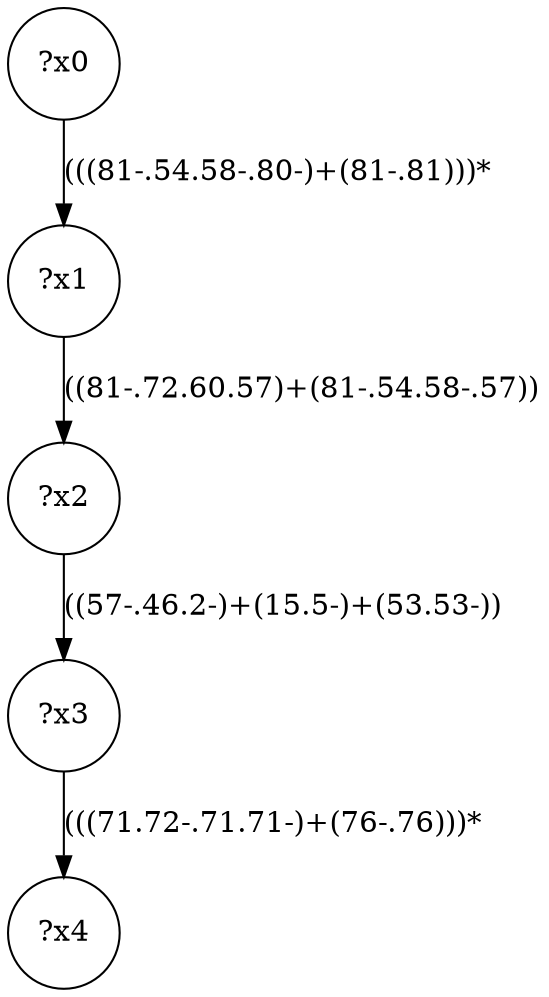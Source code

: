 digraph g {
	x0 [shape=circle, label="?x0"];
	x1 [shape=circle, label="?x1"];
	x0 -> x1 [label="(((81-.54.58-.80-)+(81-.81)))*"];
	x2 [shape=circle, label="?x2"];
	x1 -> x2 [label="((81-.72.60.57)+(81-.54.58-.57))"];
	x3 [shape=circle, label="?x3"];
	x2 -> x3 [label="((57-.46.2-)+(15.5-)+(53.53-))"];
	x4 [shape=circle, label="?x4"];
	x3 -> x4 [label="(((71.72-.71.71-)+(76-.76)))*"];
}
